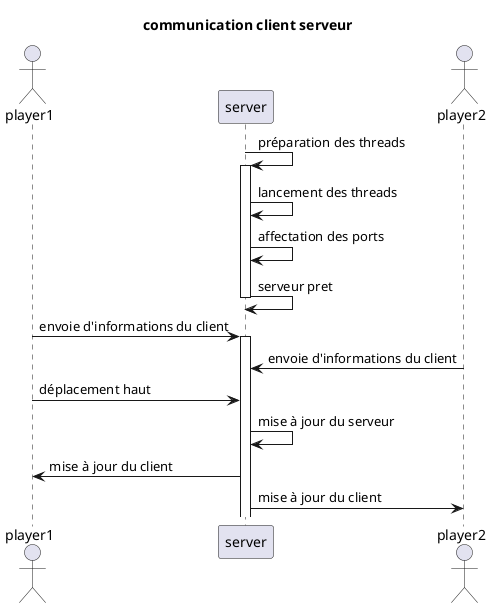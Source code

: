 @startuml
title communication client serveur
actor player2 order 30
actor player1 order 10
participant server order 20

server -> server  ++ : préparation des threads
server -> server : lancement des threads
server -> server : affectation des ports
server -> server -- : serveur pret
player1 -> server ++ : envoie d'informations du client
player2 -> server : envoie d'informations du client
player1 -> server : déplacement haut
server -> server : mise à jour du serveur
server -> player1 : mise à jour du client
server -> player2 : mise à jour du client
@enduml